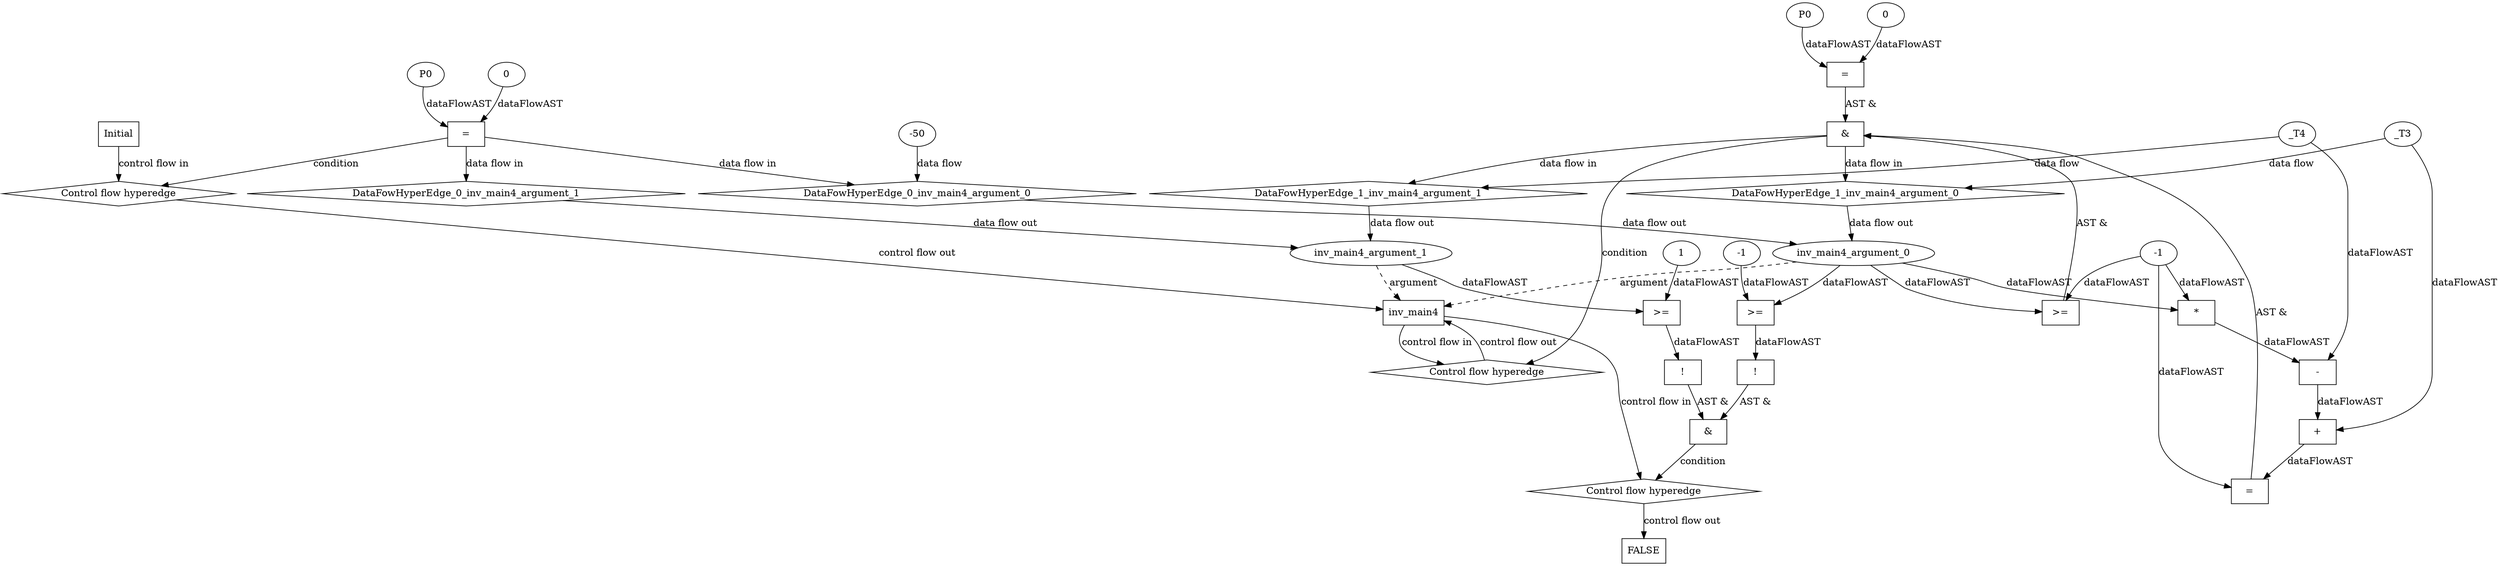digraph dag {
"inv_main4" [label="inv_main4" nodeName="inv_main4" class=cfn  shape="rect"];
FALSE [label="FALSE" nodeName=FALSE class=cfn  shape="rect"];
Initial [label="Initial" nodeName=Initial class=cfn  shape="rect"];
ControlFowHyperEdge_0 [label="Control flow hyperedge" nodeName=ControlFowHyperEdge_0 class=controlFlowHyperEdge shape="diamond"];
"Initial" -> ControlFowHyperEdge_0 [label="control flow in"]
ControlFowHyperEdge_0 -> "inv_main4" [label="control flow out"]
ControlFowHyperEdge_1 [label="Control flow hyperedge" nodeName=ControlFowHyperEdge_1 class=controlFlowHyperEdge shape="diamond"];
"inv_main4" -> ControlFowHyperEdge_1 [label="control flow in"]
ControlFowHyperEdge_1 -> "inv_main4" [label="control flow out"]
ControlFowHyperEdge_2 [label="Control flow hyperedge" nodeName=ControlFowHyperEdge_2 class=controlFlowHyperEdge shape="diamond"];
"inv_main4" -> ControlFowHyperEdge_2 [label="control flow in"]
ControlFowHyperEdge_2 -> "FALSE" [label="control flow out"]
"inv_main4_argument_0" [label="inv_main4_argument_0" nodeName=argument0 class=argument  head="inv_main4" shape="oval"];
"inv_main4_argument_0" -> "inv_main4"[label="argument" style="dashed"]
"inv_main4_argument_1" [label="inv_main4_argument_1" nodeName=argument1 class=argument  head="inv_main4" shape="oval"];
"inv_main4_argument_1" -> "inv_main4"[label="argument" style="dashed"]

"xxxinv_main4___Initial_0xxxguard_0_node_0" [label="=" nodeName="xxxinv_main4___Initial_0xxxguard_0_node_0" class=Operator  shape="rect"];
"xxxinv_main4___Initial_0xxxguard_0_node_1" [label="P0" nodeName="xxxinv_main4___Initial_0xxxguard_0_node_1" class=Constant ];
"xxxinv_main4___Initial_0xxxguard_0_node_2" [label="0" nodeName="xxxinv_main4___Initial_0xxxguard_0_node_2" class=Literal ];
"xxxinv_main4___Initial_0xxxguard_0_node_1" -> "xxxinv_main4___Initial_0xxxguard_0_node_0"[label="dataFlowAST"]
"xxxinv_main4___Initial_0xxxguard_0_node_2" -> "xxxinv_main4___Initial_0xxxguard_0_node_0"[label="dataFlowAST"]

"xxxinv_main4___Initial_0xxxguard_0_node_0" -> "ControlFowHyperEdge_0" [label="condition"];
"xxxinv_main4___Initial_0xxxdataFlow_0_node_0" [label="-50" nodeName="xxxinv_main4___Initial_0xxxdataFlow_0_node_0" class=Literal ];

"xxxinv_main4___Initial_0xxxdataFlow_0_node_0" -> "DataFowHyperEdge_0_inv_main4_argument_0" [label="data flow"];
"xxxinv_main4___inv_main4_1xxx_and" [label="&" nodeName="xxxinv_main4___inv_main4_1xxx_and" class=Operator shape="rect"];
"xxxinv_main4___inv_main4_1xxxguard_0_node_0" [label=">=" nodeName="xxxinv_main4___inv_main4_1xxxguard_0_node_0" class=Operator  shape="rect"];
"xxxinv_main4___inv_main4_1xxxguard_0_node_1" [label="-1" nodeName="xxxinv_main4___inv_main4_1xxxguard_0_node_1" class=Literal ];
"xxxinv_main4___inv_main4_1xxxguard_0_node_1" -> "xxxinv_main4___inv_main4_1xxxguard_0_node_0"[label="dataFlowAST"]
"inv_main4_argument_0" -> "xxxinv_main4___inv_main4_1xxxguard_0_node_0"[label="dataFlowAST"]

"xxxinv_main4___inv_main4_1xxxguard_0_node_0" -> "xxxinv_main4___inv_main4_1xxx_and" [label="AST &"];
"xxxinv_main4___inv_main4_1xxxguard1_node_0" [label="=" nodeName="xxxinv_main4___inv_main4_1xxxguard1_node_0" class=Operator  shape="rect"];
"xxxinv_main4___inv_main4_1xxxguard1_node_1" [label="P0" nodeName="xxxinv_main4___inv_main4_1xxxguard1_node_1" class=Constant ];
"xxxinv_main4___inv_main4_1xxxguard1_node_2" [label="0" nodeName="xxxinv_main4___inv_main4_1xxxguard1_node_2" class=Literal ];
"xxxinv_main4___inv_main4_1xxxguard1_node_1" -> "xxxinv_main4___inv_main4_1xxxguard1_node_0"[label="dataFlowAST"]
"xxxinv_main4___inv_main4_1xxxguard1_node_2" -> "xxxinv_main4___inv_main4_1xxxguard1_node_0"[label="dataFlowAST"]

"xxxinv_main4___inv_main4_1xxxguard1_node_0" -> "xxxinv_main4___inv_main4_1xxx_and" [label="AST &"];
"xxxinv_main4___inv_main4_1xxxguard2_node_0" [label="=" nodeName="xxxinv_main4___inv_main4_1xxxguard2_node_0" class=Operator  shape="rect"];
"xxxinv_main4___inv_main4_1xxxguard2_node_1" [label="+" nodeName="xxxinv_main4___inv_main4_1xxxguard2_node_1" class= Operator shape="rect"];
"xxxinv_main4___inv_main4_1xxxguard2_node_3" [label="-" nodeName="xxxinv_main4___inv_main4_1xxxguard2_node_3" class= Operator shape="rect"];
"xxxinv_main4___inv_main4_1xxxguard2_node_4" [label="*" nodeName="xxxinv_main4___inv_main4_1xxxguard2_node_4" class=Operator  shape="rect"];
"xxxinv_main4___inv_main4_1xxxguard_0_node_1" [label="-1" nodeName="xxxinv_main4___inv_main4_1xxxguard_0_node_1" class=Coeff ];
"xxxinv_main4___inv_main4_1xxxguard2_node_1" -> "xxxinv_main4___inv_main4_1xxxguard2_node_0"[label="dataFlowAST"]
"xxxinv_main4___inv_main4_1xxxguard_0_node_1" -> "xxxinv_main4___inv_main4_1xxxguard2_node_0"[label="dataFlowAST"]
"xxxinv_main4___inv_main4_1xxxdataFlow_0_node_0" -> "xxxinv_main4___inv_main4_1xxxguard2_node_1"[label="dataFlowAST"]
"xxxinv_main4___inv_main4_1xxxguard2_node_3" -> "xxxinv_main4___inv_main4_1xxxguard2_node_1"[label="dataFlowAST"]
"xxxinv_main4___inv_main4_1xxxguard2_node_4" -> "xxxinv_main4___inv_main4_1xxxguard2_node_3"[label="dataFlowAST"]
"xxxinv_main4___inv_main4_1xxxdataFlow1_node_0" -> "xxxinv_main4___inv_main4_1xxxguard2_node_3"[label="dataFlowAST"]
"xxxinv_main4___inv_main4_1xxxguard_0_node_1" -> "xxxinv_main4___inv_main4_1xxxguard2_node_4"[label="dataFlowAST"]
"inv_main4_argument_0" -> "xxxinv_main4___inv_main4_1xxxguard2_node_4"[label="dataFlowAST"]

"xxxinv_main4___inv_main4_1xxxguard2_node_0" -> "xxxinv_main4___inv_main4_1xxx_and" [label="AST &"];
"xxxinv_main4___inv_main4_1xxx_and" -> "ControlFowHyperEdge_1" [label="condition"];
"xxxinv_main4___inv_main4_1xxxdataFlow_0_node_0" [label="_T3" nodeName="xxxinv_main4___inv_main4_1xxxdataFlow_0_node_0" class=Constant ];

"xxxinv_main4___inv_main4_1xxxdataFlow_0_node_0" -> "DataFowHyperEdge_1_inv_main4_argument_0" [label="data flow"];
"xxxinv_main4___inv_main4_1xxxdataFlow1_node_0" [label="_T4" nodeName="xxxinv_main4___inv_main4_1xxxdataFlow1_node_0" class=Constant ];

"xxxinv_main4___inv_main4_1xxxdataFlow1_node_0" -> "DataFowHyperEdge_1_inv_main4_argument_1" [label="data flow"];
"xxxFALSE___inv_main4_2xxx_and" [label="&" nodeName="xxxFALSE___inv_main4_2xxx_and" class=Operator shape="rect"];
"xxxFALSE___inv_main4_2xxxguard_0_node_0" [label="!" nodeName="xxxFALSE___inv_main4_2xxxguard_0_node_0" class=Operator shape="rect"];
"xxxFALSE___inv_main4_2xxxguard_0_node_1" [label=">=" nodeName="xxxFALSE___inv_main4_2xxxguard_0_node_1" class=Operator  shape="rect"];
"xxxFALSE___inv_main4_2xxxguard_0_node_3" [label="1" nodeName="xxxFALSE___inv_main4_2xxxguard_0_node_3" class=Literal ];
"xxxFALSE___inv_main4_2xxxguard_0_node_1" -> "xxxFALSE___inv_main4_2xxxguard_0_node_0"[label="dataFlowAST"]
"inv_main4_argument_1" -> "xxxFALSE___inv_main4_2xxxguard_0_node_1"[label="dataFlowAST"]
"xxxFALSE___inv_main4_2xxxguard_0_node_3" -> "xxxFALSE___inv_main4_2xxxguard_0_node_1"[label="dataFlowAST"]

"xxxFALSE___inv_main4_2xxxguard_0_node_0" -> "xxxFALSE___inv_main4_2xxx_and" [label="AST &"];
"xxxFALSE___inv_main4_2xxxguard1_node_0" [label="!" nodeName="xxxFALSE___inv_main4_2xxxguard1_node_0" class=Operator shape="rect"];
"xxxFALSE___inv_main4_2xxxguard1_node_1" [label=">=" nodeName="xxxFALSE___inv_main4_2xxxguard1_node_1" class=Operator  shape="rect"];
"xxxFALSE___inv_main4_2xxxguard1_node_2" [label="-1" nodeName="xxxFALSE___inv_main4_2xxxguard1_node_2" class=Literal ];
"xxxFALSE___inv_main4_2xxxguard1_node_1" -> "xxxFALSE___inv_main4_2xxxguard1_node_0"[label="dataFlowAST"]
"xxxFALSE___inv_main4_2xxxguard1_node_2" -> "xxxFALSE___inv_main4_2xxxguard1_node_1"[label="dataFlowAST"]
"inv_main4_argument_0" -> "xxxFALSE___inv_main4_2xxxguard1_node_1"[label="dataFlowAST"]

"xxxFALSE___inv_main4_2xxxguard1_node_0" -> "xxxFALSE___inv_main4_2xxx_and" [label="AST &"];
"xxxFALSE___inv_main4_2xxx_and" -> "ControlFowHyperEdge_2" [label="condition"];
"DataFowHyperEdge_0_inv_main4_argument_0" [label="DataFowHyperEdge_0_inv_main4_argument_0" nodeName="DataFowHyperEdge_0_inv_main4_argument_0" class=DataFlowHyperedge shape="diamond"];
"DataFowHyperEdge_0_inv_main4_argument_0" -> "inv_main4_argument_0"[label="data flow out"]
"xxxinv_main4___Initial_0xxxguard_0_node_0" -> "DataFowHyperEdge_0_inv_main4_argument_0"[label="data flow in"]
"DataFowHyperEdge_0_inv_main4_argument_1" [label="DataFowHyperEdge_0_inv_main4_argument_1" nodeName="DataFowHyperEdge_0_inv_main4_argument_1" class=DataFlowHyperedge shape="diamond"];
"DataFowHyperEdge_0_inv_main4_argument_1" -> "inv_main4_argument_1"[label="data flow out"]
"xxxinv_main4___Initial_0xxxguard_0_node_0" -> "DataFowHyperEdge_0_inv_main4_argument_1"[label="data flow in"]
"DataFowHyperEdge_1_inv_main4_argument_0" [label="DataFowHyperEdge_1_inv_main4_argument_0" nodeName="DataFowHyperEdge_1_inv_main4_argument_0" class=DataFlowHyperedge shape="diamond"];
"DataFowHyperEdge_1_inv_main4_argument_0" -> "inv_main4_argument_0"[label="data flow out"]
"xxxinv_main4___inv_main4_1xxx_and" -> "DataFowHyperEdge_1_inv_main4_argument_0"[label="data flow in"]
"DataFowHyperEdge_1_inv_main4_argument_1" [label="DataFowHyperEdge_1_inv_main4_argument_1" nodeName="DataFowHyperEdge_1_inv_main4_argument_1" class=DataFlowHyperedge shape="diamond"];
"DataFowHyperEdge_1_inv_main4_argument_1" -> "inv_main4_argument_1"[label="data flow out"]
"xxxinv_main4___inv_main4_1xxx_and" -> "DataFowHyperEdge_1_inv_main4_argument_1"[label="data flow in"]




}
